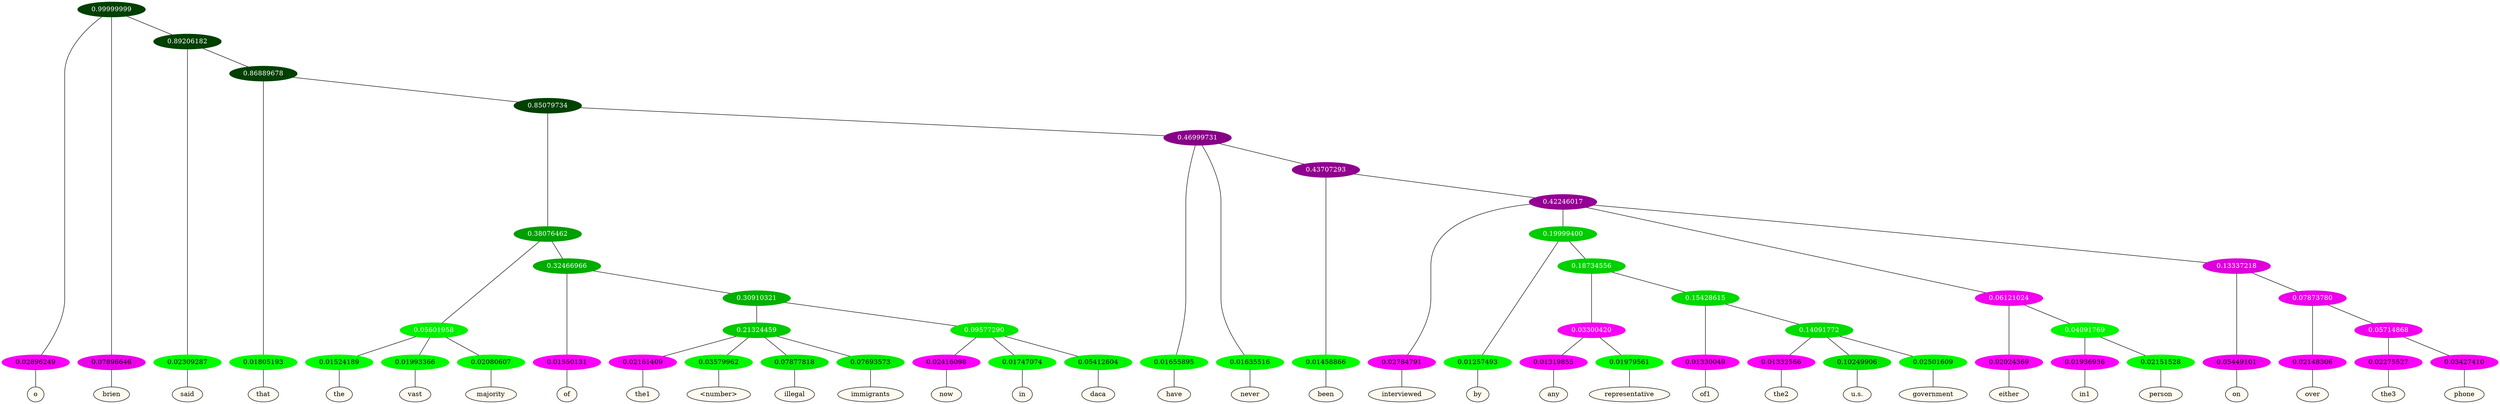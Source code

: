 graph {
	node [format=png height=0.15 nodesep=0.001 ordering=out overlap=prism overlap_scaling=0.01 ranksep=0.001 ratio=0.2 style=filled width=0.15]
	{
		rank=same
		a_w_1 [label=o color=black fillcolor=floralwhite style="filled,solid"]
		a_w_2 [label=brien color=black fillcolor=floralwhite style="filled,solid"]
		a_w_4 [label=said color=black fillcolor=floralwhite style="filled,solid"]
		a_w_6 [label=that color=black fillcolor=floralwhite style="filled,solid"]
		a_w_15 [label=the color=black fillcolor=floralwhite style="filled,solid"]
		a_w_16 [label=vast color=black fillcolor=floralwhite style="filled,solid"]
		a_w_17 [label=majority color=black fillcolor=floralwhite style="filled,solid"]
		a_w_18 [label=of color=black fillcolor=floralwhite style="filled,solid"]
		a_w_28 [label=the1 color=black fillcolor=floralwhite style="filled,solid"]
		a_w_29 [label="\<number\>" color=black fillcolor=floralwhite style="filled,solid"]
		a_w_30 [label=illegal color=black fillcolor=floralwhite style="filled,solid"]
		a_w_31 [label=immigrants color=black fillcolor=floralwhite style="filled,solid"]
		a_w_32 [label=now color=black fillcolor=floralwhite style="filled,solid"]
		a_w_33 [label=in color=black fillcolor=floralwhite style="filled,solid"]
		a_w_34 [label=daca color=black fillcolor=floralwhite style="filled,solid"]
		a_w_12 [label=have color=black fillcolor=floralwhite style="filled,solid"]
		a_w_13 [label=never color=black fillcolor=floralwhite style="filled,solid"]
		a_w_20 [label=been color=black fillcolor=floralwhite style="filled,solid"]
		a_w_24 [label=interviewed color=black fillcolor=floralwhite style="filled,solid"]
		a_w_35 [label=by color=black fillcolor=floralwhite style="filled,solid"]
		a_w_47 [label=any color=black fillcolor=floralwhite style="filled,solid"]
		a_w_48 [label=representative color=black fillcolor=floralwhite style="filled,solid"]
		a_w_49 [label=of1 color=black fillcolor=floralwhite style="filled,solid"]
		a_w_53 [label=the2 color=black fillcolor=floralwhite style="filled,solid"]
		a_w_54 [label="u.s." color=black fillcolor=floralwhite style="filled,solid"]
		a_w_55 [label=government color=black fillcolor=floralwhite style="filled,solid"]
		a_w_37 [label=either color=black fillcolor=floralwhite style="filled,solid"]
		a_w_43 [label=in1 color=black fillcolor=floralwhite style="filled,solid"]
		a_w_44 [label=person color=black fillcolor=floralwhite style="filled,solid"]
		a_w_39 [label=on color=black fillcolor=floralwhite style="filled,solid"]
		a_w_45 [label=over color=black fillcolor=floralwhite style="filled,solid"]
		a_w_51 [label=the3 color=black fillcolor=floralwhite style="filled,solid"]
		a_w_52 [label=phone color=black fillcolor=floralwhite style="filled,solid"]
	}
	a_n_1 -- a_w_1
	a_n_2 -- a_w_2
	a_n_4 -- a_w_4
	a_n_6 -- a_w_6
	a_n_15 -- a_w_15
	a_n_16 -- a_w_16
	a_n_17 -- a_w_17
	a_n_18 -- a_w_18
	a_n_28 -- a_w_28
	a_n_29 -- a_w_29
	a_n_30 -- a_w_30
	a_n_31 -- a_w_31
	a_n_32 -- a_w_32
	a_n_33 -- a_w_33
	a_n_34 -- a_w_34
	a_n_12 -- a_w_12
	a_n_13 -- a_w_13
	a_n_20 -- a_w_20
	a_n_24 -- a_w_24
	a_n_35 -- a_w_35
	a_n_47 -- a_w_47
	a_n_48 -- a_w_48
	a_n_49 -- a_w_49
	a_n_53 -- a_w_53
	a_n_54 -- a_w_54
	a_n_55 -- a_w_55
	a_n_37 -- a_w_37
	a_n_43 -- a_w_43
	a_n_44 -- a_w_44
	a_n_39 -- a_w_39
	a_n_45 -- a_w_45
	a_n_51 -- a_w_51
	a_n_52 -- a_w_52
	{
		rank=same
		a_n_1 [label=0.02896249 color="0.835 1.000 0.971" fontcolor=black]
		a_n_2 [label=0.07896646 color="0.835 1.000 0.921" fontcolor=black]
		a_n_4 [label=0.02309287 color="0.334 1.000 0.977" fontcolor=black]
		a_n_6 [label=0.01805193 color="0.334 1.000 0.982" fontcolor=black]
		a_n_15 [label=0.01524189 color="0.334 1.000 0.985" fontcolor=black]
		a_n_16 [label=0.01993366 color="0.334 1.000 0.980" fontcolor=black]
		a_n_17 [label=0.02080607 color="0.334 1.000 0.979" fontcolor=black]
		a_n_18 [label=0.01550131 color="0.835 1.000 0.984" fontcolor=black]
		a_n_28 [label=0.02161409 color="0.835 1.000 0.978" fontcolor=black]
		a_n_29 [label=0.03579962 color="0.334 1.000 0.964" fontcolor=black]
		a_n_30 [label=0.07877818 color="0.334 1.000 0.921" fontcolor=black]
		a_n_31 [label=0.07693573 color="0.334 1.000 0.923" fontcolor=black]
		a_n_32 [label=0.02416098 color="0.835 1.000 0.976" fontcolor=black]
		a_n_33 [label=0.01747074 color="0.334 1.000 0.983" fontcolor=black]
		a_n_34 [label=0.05412604 color="0.334 1.000 0.946" fontcolor=black]
		a_n_12 [label=0.01655895 color="0.334 1.000 0.983" fontcolor=black]
		a_n_13 [label=0.01635516 color="0.334 1.000 0.984" fontcolor=black]
		a_n_20 [label=0.01458866 color="0.334 1.000 0.985" fontcolor=black]
		a_n_24 [label=0.02784791 color="0.835 1.000 0.972" fontcolor=black]
		a_n_35 [label=0.01257493 color="0.334 1.000 0.987" fontcolor=black]
		a_n_47 [label=0.01319855 color="0.835 1.000 0.987" fontcolor=black]
		a_n_48 [label=0.01979561 color="0.334 1.000 0.980" fontcolor=black]
		a_n_49 [label=0.01330049 color="0.835 1.000 0.987" fontcolor=black]
		a_n_53 [label=0.01332566 color="0.835 1.000 0.987" fontcolor=black]
		a_n_54 [label=0.10249906 color="0.334 1.000 0.898" fontcolor=black]
		a_n_55 [label=0.02501609 color="0.334 1.000 0.975" fontcolor=black]
		a_n_37 [label=0.02024369 color="0.835 1.000 0.980" fontcolor=black]
		a_n_43 [label=0.01936936 color="0.835 1.000 0.981" fontcolor=black]
		a_n_44 [label=0.02151528 color="0.334 1.000 0.978" fontcolor=black]
		a_n_39 [label=0.05449101 color="0.835 1.000 0.946" fontcolor=black]
		a_n_45 [label=0.02148306 color="0.835 1.000 0.979" fontcolor=black]
		a_n_51 [label=0.02275527 color="0.835 1.000 0.977" fontcolor=black]
		a_n_52 [label=0.03427410 color="0.835 1.000 0.966" fontcolor=black]
	}
	a_n_0 [label=0.99999999 color="0.334 1.000 0.250" fontcolor=grey99]
	a_n_0 -- a_n_1
	a_n_0 -- a_n_2
	a_n_3 [label=0.89206182 color="0.334 1.000 0.250" fontcolor=grey99]
	a_n_0 -- a_n_3
	a_n_3 -- a_n_4
	a_n_5 [label=0.86889678 color="0.334 1.000 0.250" fontcolor=grey99]
	a_n_3 -- a_n_5
	a_n_5 -- a_n_6
	a_n_7 [label=0.85079734 color="0.334 1.000 0.250" fontcolor=grey99]
	a_n_5 -- a_n_7
	a_n_8 [label=0.38076462 color="0.334 1.000 0.619" fontcolor=grey99]
	a_n_7 -- a_n_8
	a_n_9 [label=0.46999731 color="0.835 1.000 0.530" fontcolor=grey99]
	a_n_7 -- a_n_9
	a_n_10 [label=0.05601958 color="0.334 1.000 0.944" fontcolor=grey99]
	a_n_8 -- a_n_10
	a_n_11 [label=0.32466966 color="0.334 1.000 0.675" fontcolor=grey99]
	a_n_8 -- a_n_11
	a_n_9 -- a_n_12
	a_n_9 -- a_n_13
	a_n_14 [label=0.43707293 color="0.835 1.000 0.563" fontcolor=grey99]
	a_n_9 -- a_n_14
	a_n_10 -- a_n_15
	a_n_10 -- a_n_16
	a_n_10 -- a_n_17
	a_n_11 -- a_n_18
	a_n_19 [label=0.30910321 color="0.334 1.000 0.691" fontcolor=grey99]
	a_n_11 -- a_n_19
	a_n_14 -- a_n_20
	a_n_21 [label=0.42246017 color="0.835 1.000 0.578" fontcolor=grey99]
	a_n_14 -- a_n_21
	a_n_22 [label=0.21324459 color="0.334 1.000 0.787" fontcolor=grey99]
	a_n_19 -- a_n_22
	a_n_23 [label=0.09577290 color="0.334 1.000 0.904" fontcolor=grey99]
	a_n_19 -- a_n_23
	a_n_21 -- a_n_24
	a_n_25 [label=0.19999400 color="0.334 1.000 0.800" fontcolor=grey99]
	a_n_21 -- a_n_25
	a_n_26 [label=0.06121024 color="0.835 1.000 0.939" fontcolor=grey99]
	a_n_21 -- a_n_26
	a_n_27 [label=0.13337218 color="0.835 1.000 0.867" fontcolor=grey99]
	a_n_21 -- a_n_27
	a_n_22 -- a_n_28
	a_n_22 -- a_n_29
	a_n_22 -- a_n_30
	a_n_22 -- a_n_31
	a_n_23 -- a_n_32
	a_n_23 -- a_n_33
	a_n_23 -- a_n_34
	a_n_25 -- a_n_35
	a_n_36 [label=0.18734556 color="0.334 1.000 0.813" fontcolor=grey99]
	a_n_25 -- a_n_36
	a_n_26 -- a_n_37
	a_n_38 [label=0.04091769 color="0.334 1.000 0.959" fontcolor=grey99]
	a_n_26 -- a_n_38
	a_n_27 -- a_n_39
	a_n_40 [label=0.07873780 color="0.835 1.000 0.921" fontcolor=grey99]
	a_n_27 -- a_n_40
	a_n_41 [label=0.03300420 color="0.835 1.000 0.967" fontcolor=grey99]
	a_n_36 -- a_n_41
	a_n_42 [label=0.15428615 color="0.334 1.000 0.846" fontcolor=grey99]
	a_n_36 -- a_n_42
	a_n_38 -- a_n_43
	a_n_38 -- a_n_44
	a_n_40 -- a_n_45
	a_n_46 [label=0.05714868 color="0.835 1.000 0.943" fontcolor=grey99]
	a_n_40 -- a_n_46
	a_n_41 -- a_n_47
	a_n_41 -- a_n_48
	a_n_42 -- a_n_49
	a_n_50 [label=0.14091772 color="0.334 1.000 0.859" fontcolor=grey99]
	a_n_42 -- a_n_50
	a_n_46 -- a_n_51
	a_n_46 -- a_n_52
	a_n_50 -- a_n_53
	a_n_50 -- a_n_54
	a_n_50 -- a_n_55
}
